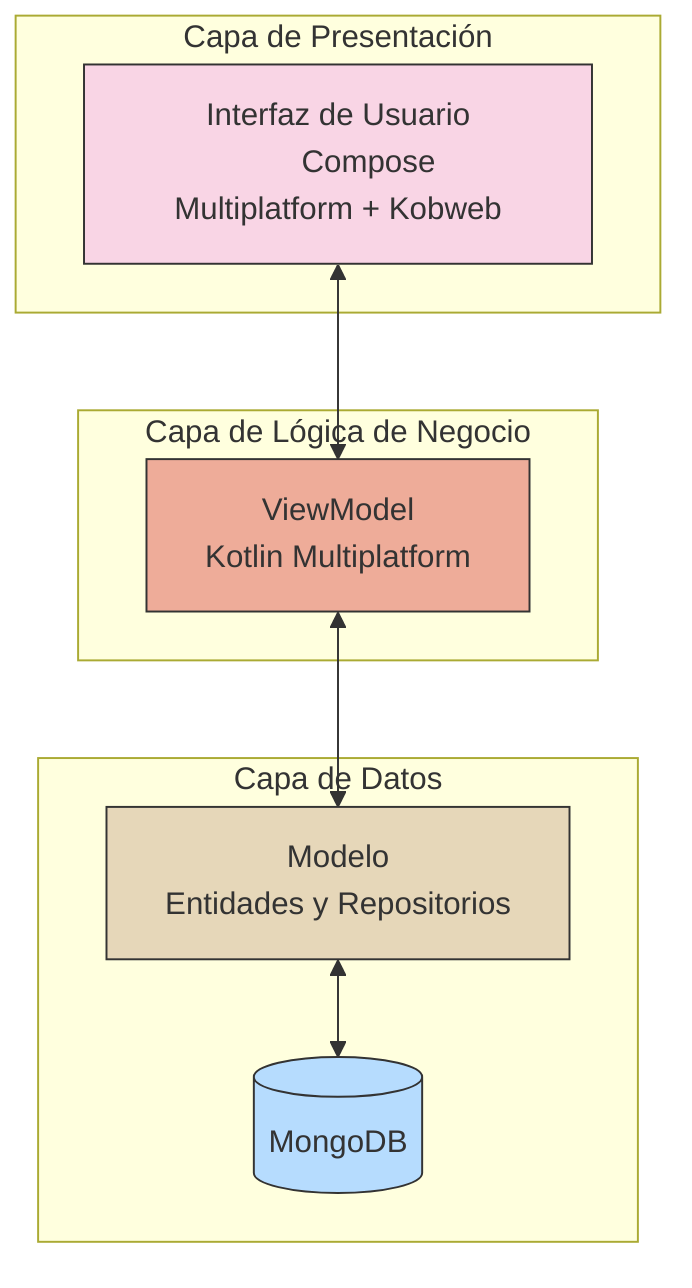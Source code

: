 flowchart TD
    subgraph "Capa de Presentación"
        UI[Interfaz de Usuario
        Compose Multiplatform + Kobweb]
    end
    
    subgraph "Capa de Lógica de Negocio"
        VM[ViewModel
        Kotlin Multiplatform]
    end
    
    subgraph "Capa de Datos"
        M[Modelo
        Entidades y Repositorios]
        DB[(MongoDB)]
    end
    
    UI <--> VM
    VM <--> M
    M <--> DB
    
    classDef presentation fill:#f9d5e5,stroke:#333,stroke-width:1px;
    classDef business fill:#eeac99,stroke:#333,stroke-width:1px;
    classDef data fill:#e6d7b9,stroke:#333,stroke-width:1px;
    classDef database fill:#b6dcfe,stroke:#333,stroke-width:1px;
    
    class UI presentation;
    class VM business;
    class M data;
    class DB database;